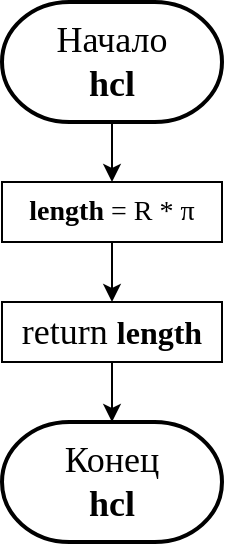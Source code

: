 <mxfile version="21.6.8" type="device">
  <diagram name="Page-1" id="74e2e168-ea6b-b213-b513-2b3c1d86103e">
    <mxGraphModel dx="1147" dy="772" grid="1" gridSize="10" guides="0" tooltips="1" connect="1" arrows="0" fold="1" page="1" pageScale="1" pageWidth="827" pageHeight="1169" background="none" math="0" shadow="0">
      <root>
        <mxCell id="0" />
        <mxCell id="1" parent="0" />
        <mxCell id="4oTWKZa-oMYPQXvp2SXr-10" style="edgeStyle=orthogonalEdgeStyle;rounded=0;orthogonalLoop=1;jettySize=auto;html=1;exitX=0.5;exitY=1;exitDx=0;exitDy=0;exitPerimeter=0;entryX=0.5;entryY=0;entryDx=0;entryDy=0;fontFamily=Times New Roman;fontSize=14;fontColor=#000000;labelBackgroundColor=none;labelBorderColor=none;" parent="1" source="4oTWKZa-oMYPQXvp2SXr-9" edge="1">
          <mxGeometry relative="1" as="geometry">
            <mxPoint x="415" y="170" as="targetPoint" />
          </mxGeometry>
        </mxCell>
        <mxCell id="4oTWKZa-oMYPQXvp2SXr-9" value="&lt;font style=&quot;font-size: 18px;&quot;&gt;Начало&lt;br style=&quot;&quot;&gt;&lt;b style=&quot;&quot;&gt;hcl&lt;/b&gt;&lt;/font&gt;" style="strokeWidth=2;html=1;shape=mxgraph.flowchart.terminator;whiteSpace=wrap;rounded=1;strokeColor=default;fontFamily=Times New Roman;fontSize=14;fontColor=#000000;fillColor=none;labelBackgroundColor=none;labelBorderColor=none;" parent="1" vertex="1">
          <mxGeometry x="360" y="80" width="110" height="60" as="geometry" />
        </mxCell>
        <mxCell id="4oTWKZa-oMYPQXvp2SXr-17" style="edgeStyle=orthogonalEdgeStyle;rounded=0;orthogonalLoop=1;jettySize=auto;html=1;exitX=0.5;exitY=1;exitDx=0;exitDy=0;entryX=0.5;entryY=0;entryDx=0;entryDy=0;fontFamily=Times New Roman;fontSize=14;fontColor=#000000;labelBackgroundColor=none;labelBorderColor=none;" parent="1" source="4oTWKZa-oMYPQXvp2SXr-14" target="4oTWKZa-oMYPQXvp2SXr-16" edge="1">
          <mxGeometry relative="1" as="geometry" />
        </mxCell>
        <mxCell id="4oTWKZa-oMYPQXvp2SXr-14" value="&lt;font style=&quot;font-size: 14px;&quot;&gt;&lt;b&gt;length&amp;nbsp;&lt;/b&gt;= R *&amp;nbsp;&lt;/font&gt;π" style="rounded=0;whiteSpace=wrap;html=1;strokeColor=default;fontFamily=Times New Roman;fontSize=14;fontColor=#000000;fillColor=none;labelBackgroundColor=none;labelBorderColor=none;" parent="1" vertex="1">
          <mxGeometry x="360" y="170" width="110" height="30" as="geometry" />
        </mxCell>
        <mxCell id="iBWXFEtvxGumeE3fWOg8-3" style="edgeStyle=orthogonalEdgeStyle;rounded=0;orthogonalLoop=1;jettySize=auto;html=1;exitX=0.5;exitY=1;exitDx=0;exitDy=0;entryX=0.5;entryY=0;entryDx=0;entryDy=0;entryPerimeter=0;" edge="1" parent="1" source="4oTWKZa-oMYPQXvp2SXr-16" target="iBWXFEtvxGumeE3fWOg8-2">
          <mxGeometry relative="1" as="geometry" />
        </mxCell>
        <mxCell id="4oTWKZa-oMYPQXvp2SXr-16" value="&lt;font style=&quot;&quot;&gt;&lt;span style=&quot;font-size: 18px;&quot;&gt;return&amp;nbsp;&lt;/span&gt;&lt;/font&gt;&lt;font style=&quot;font-weight: bold;&quot; size=&quot;3&quot;&gt;length&lt;/font&gt;" style="shape=parallelogram;perimeter=parallelogramPerimeter;whiteSpace=wrap;html=1;fixedSize=1;rounded=0;strokeColor=default;fontFamily=Times New Roman;fontSize=14;fontColor=#000000;fillColor=none;labelBackgroundColor=none;labelBorderColor=none;size=0;" parent="1" vertex="1">
          <mxGeometry x="360" y="230" width="110" height="30" as="geometry" />
        </mxCell>
        <mxCell id="iBWXFEtvxGumeE3fWOg8-2" value="&lt;font style=&quot;font-size: 18px;&quot;&gt;Конец&lt;br style=&quot;&quot;&gt;&lt;b style=&quot;&quot;&gt;hcl&lt;/b&gt;&lt;/font&gt;" style="strokeWidth=2;html=1;shape=mxgraph.flowchart.terminator;whiteSpace=wrap;rounded=1;strokeColor=default;fontFamily=Times New Roman;fontSize=14;fontColor=#000000;fillColor=none;labelBackgroundColor=none;labelBorderColor=none;" vertex="1" parent="1">
          <mxGeometry x="360" y="290" width="110" height="60" as="geometry" />
        </mxCell>
      </root>
    </mxGraphModel>
  </diagram>
</mxfile>
